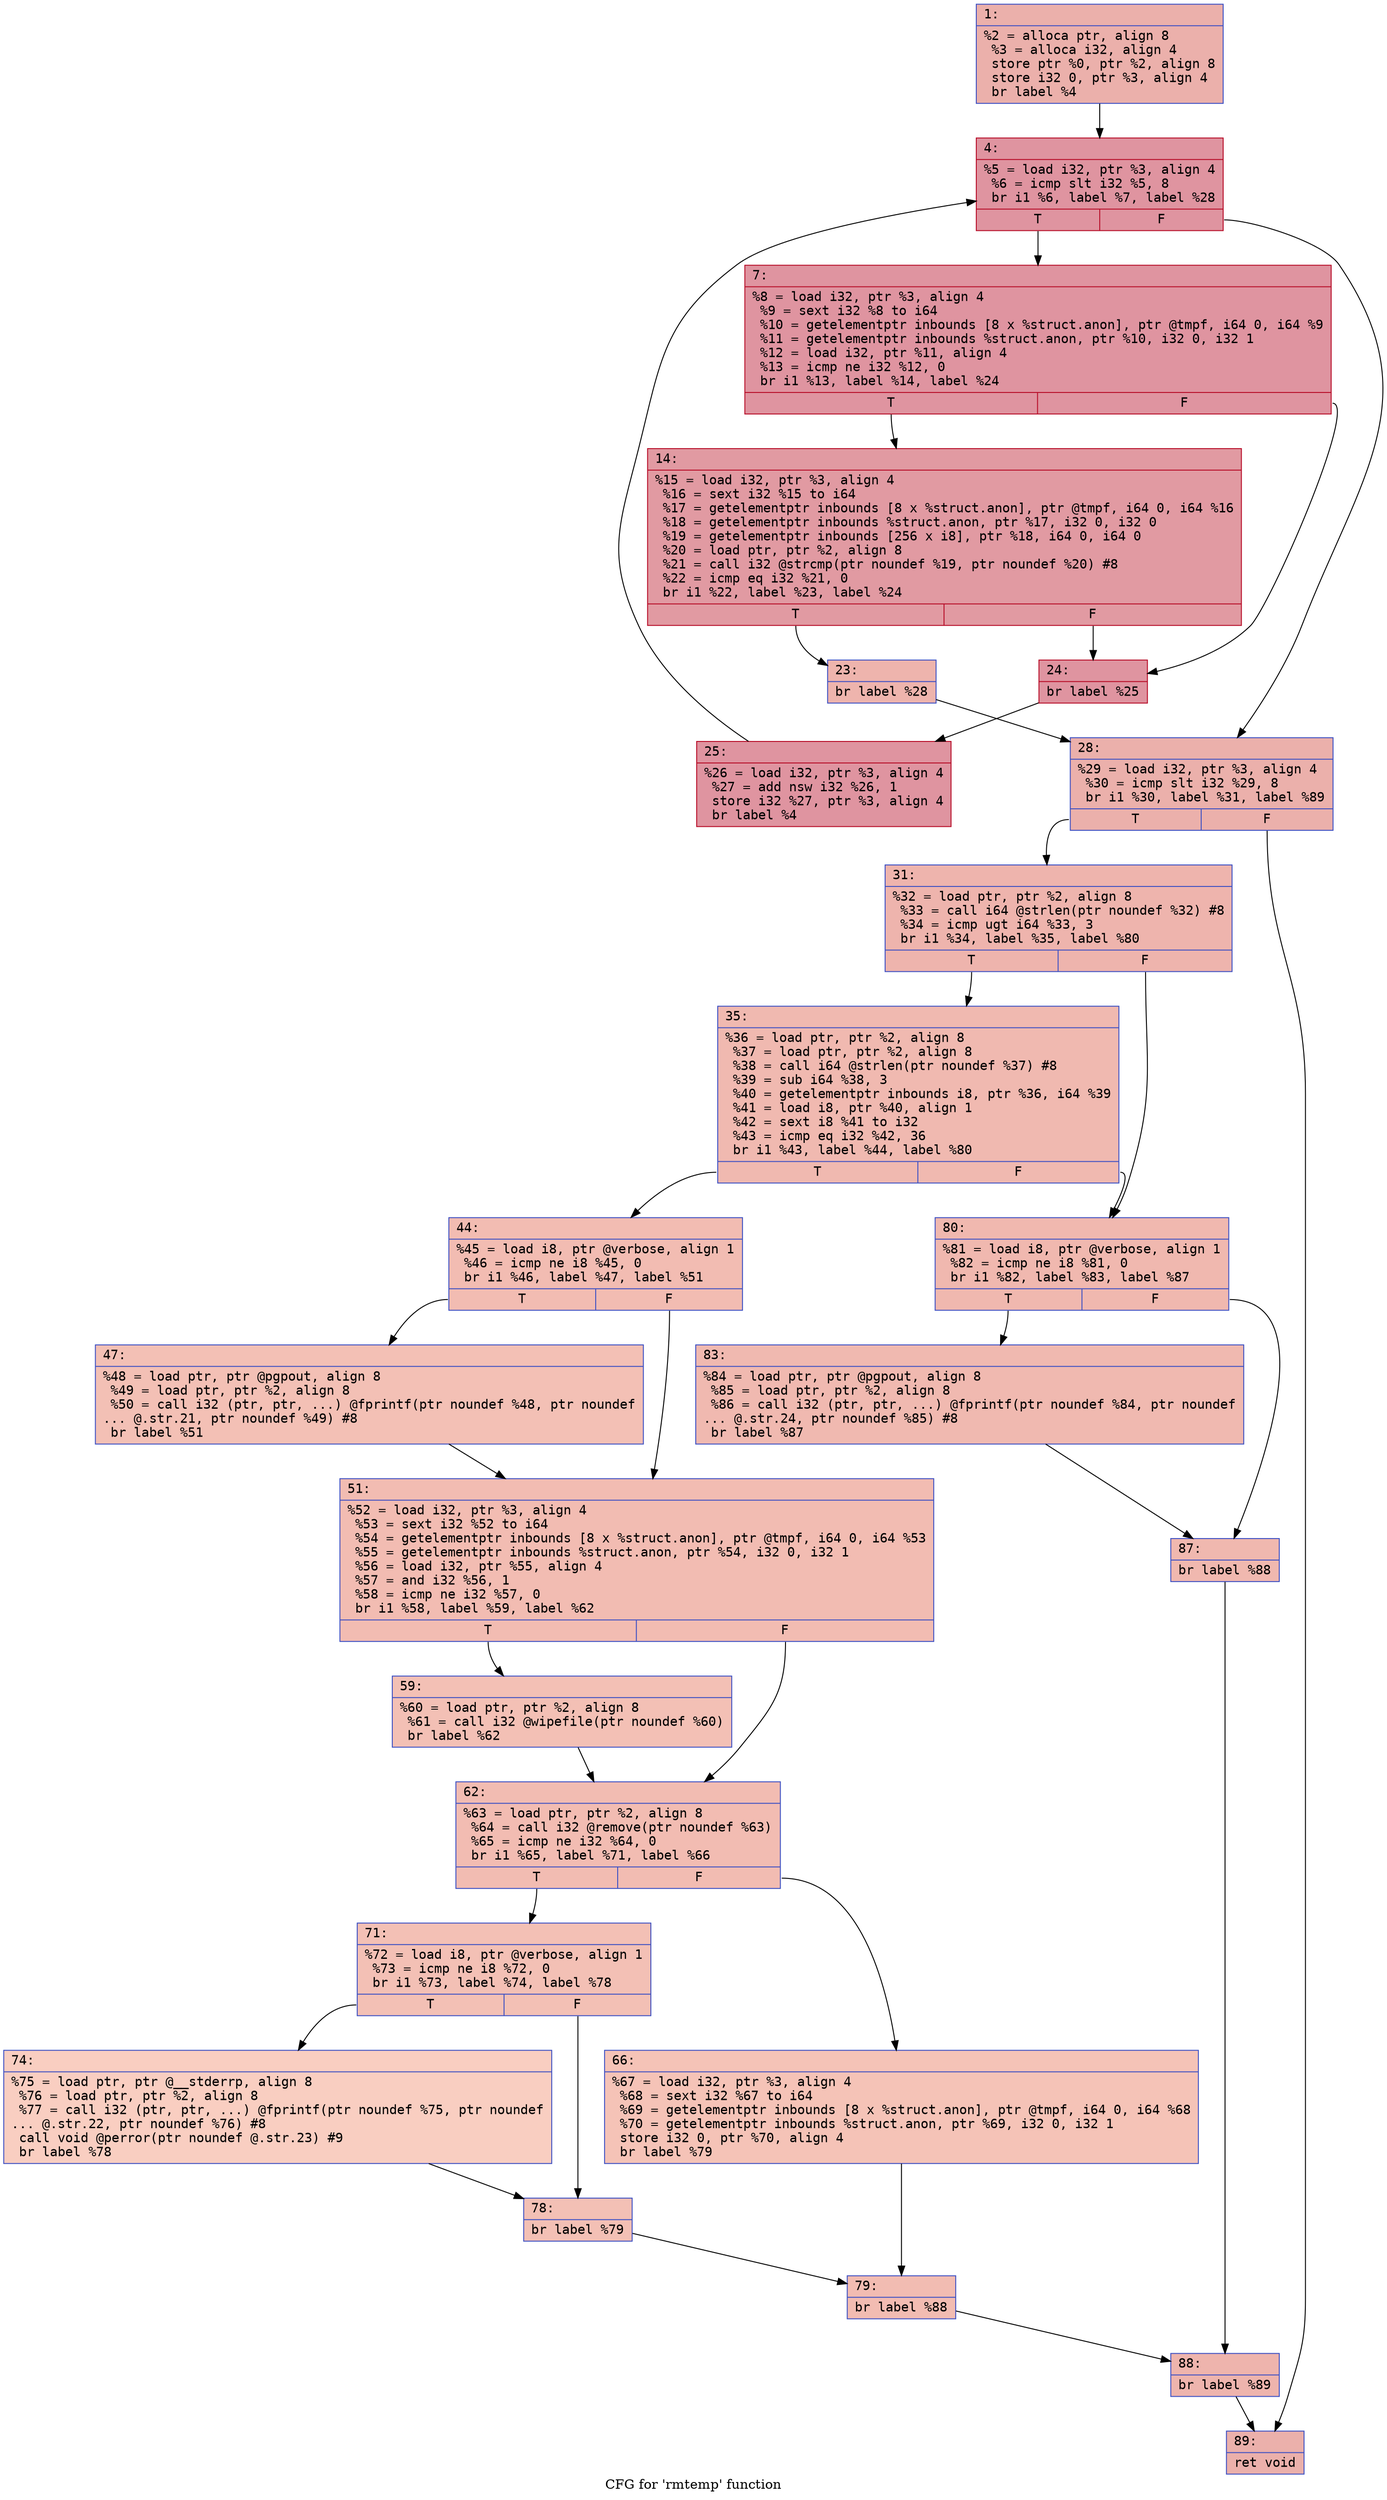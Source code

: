 digraph "CFG for 'rmtemp' function" {
	label="CFG for 'rmtemp' function";

	Node0x60000196c9b0 [shape=record,color="#3d50c3ff", style=filled, fillcolor="#d24b4070" fontname="Courier",label="{1:\l|  %2 = alloca ptr, align 8\l  %3 = alloca i32, align 4\l  store ptr %0, ptr %2, align 8\l  store i32 0, ptr %3, align 4\l  br label %4\l}"];
	Node0x60000196c9b0 -> Node0x60000196ca00[tooltip="1 -> 4\nProbability 100.00%" ];
	Node0x60000196ca00 [shape=record,color="#b70d28ff", style=filled, fillcolor="#b70d2870" fontname="Courier",label="{4:\l|  %5 = load i32, ptr %3, align 4\l  %6 = icmp slt i32 %5, 8\l  br i1 %6, label %7, label %28\l|{<s0>T|<s1>F}}"];
	Node0x60000196ca00:s0 -> Node0x60000196ca50[tooltip="4 -> 7\nProbability 96.88%" ];
	Node0x60000196ca00:s1 -> Node0x60000196cbe0[tooltip="4 -> 28\nProbability 3.12%" ];
	Node0x60000196ca50 [shape=record,color="#b70d28ff", style=filled, fillcolor="#b70d2870" fontname="Courier",label="{7:\l|  %8 = load i32, ptr %3, align 4\l  %9 = sext i32 %8 to i64\l  %10 = getelementptr inbounds [8 x %struct.anon], ptr @tmpf, i64 0, i64 %9\l  %11 = getelementptr inbounds %struct.anon, ptr %10, i32 0, i32 1\l  %12 = load i32, ptr %11, align 4\l  %13 = icmp ne i32 %12, 0\l  br i1 %13, label %14, label %24\l|{<s0>T|<s1>F}}"];
	Node0x60000196ca50:s0 -> Node0x60000196caa0[tooltip="7 -> 14\nProbability 62.50%" ];
	Node0x60000196ca50:s1 -> Node0x60000196cb40[tooltip="7 -> 24\nProbability 37.50%" ];
	Node0x60000196caa0 [shape=record,color="#b70d28ff", style=filled, fillcolor="#bb1b2c70" fontname="Courier",label="{14:\l|  %15 = load i32, ptr %3, align 4\l  %16 = sext i32 %15 to i64\l  %17 = getelementptr inbounds [8 x %struct.anon], ptr @tmpf, i64 0, i64 %16\l  %18 = getelementptr inbounds %struct.anon, ptr %17, i32 0, i32 0\l  %19 = getelementptr inbounds [256 x i8], ptr %18, i64 0, i64 0\l  %20 = load ptr, ptr %2, align 8\l  %21 = call i32 @strcmp(ptr noundef %19, ptr noundef %20) #8\l  %22 = icmp eq i32 %21, 0\l  br i1 %22, label %23, label %24\l|{<s0>T|<s1>F}}"];
	Node0x60000196caa0:s0 -> Node0x60000196caf0[tooltip="14 -> 23\nProbability 3.12%" ];
	Node0x60000196caa0:s1 -> Node0x60000196cb40[tooltip="14 -> 24\nProbability 96.88%" ];
	Node0x60000196caf0 [shape=record,color="#3d50c3ff", style=filled, fillcolor="#d8564670" fontname="Courier",label="{23:\l|  br label %28\l}"];
	Node0x60000196caf0 -> Node0x60000196cbe0[tooltip="23 -> 28\nProbability 100.00%" ];
	Node0x60000196cb40 [shape=record,color="#b70d28ff", style=filled, fillcolor="#b70d2870" fontname="Courier",label="{24:\l|  br label %25\l}"];
	Node0x60000196cb40 -> Node0x60000196cb90[tooltip="24 -> 25\nProbability 100.00%" ];
	Node0x60000196cb90 [shape=record,color="#b70d28ff", style=filled, fillcolor="#b70d2870" fontname="Courier",label="{25:\l|  %26 = load i32, ptr %3, align 4\l  %27 = add nsw i32 %26, 1\l  store i32 %27, ptr %3, align 4\l  br label %4\l}"];
	Node0x60000196cb90 -> Node0x60000196ca00[tooltip="25 -> 4\nProbability 100.00%" ];
	Node0x60000196cbe0 [shape=record,color="#3d50c3ff", style=filled, fillcolor="#d24b4070" fontname="Courier",label="{28:\l|  %29 = load i32, ptr %3, align 4\l  %30 = icmp slt i32 %29, 8\l  br i1 %30, label %31, label %89\l|{<s0>T|<s1>F}}"];
	Node0x60000196cbe0:s0 -> Node0x60000196cc30[tooltip="28 -> 31\nProbability 50.00%" ];
	Node0x60000196cbe0:s1 -> Node0x60000196d130[tooltip="28 -> 89\nProbability 50.00%" ];
	Node0x60000196cc30 [shape=record,color="#3d50c3ff", style=filled, fillcolor="#d8564670" fontname="Courier",label="{31:\l|  %32 = load ptr, ptr %2, align 8\l  %33 = call i64 @strlen(ptr noundef %32) #8\l  %34 = icmp ugt i64 %33, 3\l  br i1 %34, label %35, label %80\l|{<s0>T|<s1>F}}"];
	Node0x60000196cc30:s0 -> Node0x60000196cc80[tooltip="31 -> 35\nProbability 50.00%" ];
	Node0x60000196cc30:s1 -> Node0x60000196cff0[tooltip="31 -> 80\nProbability 50.00%" ];
	Node0x60000196cc80 [shape=record,color="#3d50c3ff", style=filled, fillcolor="#de614d70" fontname="Courier",label="{35:\l|  %36 = load ptr, ptr %2, align 8\l  %37 = load ptr, ptr %2, align 8\l  %38 = call i64 @strlen(ptr noundef %37) #8\l  %39 = sub i64 %38, 3\l  %40 = getelementptr inbounds i8, ptr %36, i64 %39\l  %41 = load i8, ptr %40, align 1\l  %42 = sext i8 %41 to i32\l  %43 = icmp eq i32 %42, 36\l  br i1 %43, label %44, label %80\l|{<s0>T|<s1>F}}"];
	Node0x60000196cc80:s0 -> Node0x60000196ccd0[tooltip="35 -> 44\nProbability 50.00%" ];
	Node0x60000196cc80:s1 -> Node0x60000196cff0[tooltip="35 -> 80\nProbability 50.00%" ];
	Node0x60000196ccd0 [shape=record,color="#3d50c3ff", style=filled, fillcolor="#e1675170" fontname="Courier",label="{44:\l|  %45 = load i8, ptr @verbose, align 1\l  %46 = icmp ne i8 %45, 0\l  br i1 %46, label %47, label %51\l|{<s0>T|<s1>F}}"];
	Node0x60000196ccd0:s0 -> Node0x60000196cd20[tooltip="44 -> 47\nProbability 62.50%" ];
	Node0x60000196ccd0:s1 -> Node0x60000196cd70[tooltip="44 -> 51\nProbability 37.50%" ];
	Node0x60000196cd20 [shape=record,color="#3d50c3ff", style=filled, fillcolor="#e5705870" fontname="Courier",label="{47:\l|  %48 = load ptr, ptr @pgpout, align 8\l  %49 = load ptr, ptr %2, align 8\l  %50 = call i32 (ptr, ptr, ...) @fprintf(ptr noundef %48, ptr noundef\l... @.str.21, ptr noundef %49) #8\l  br label %51\l}"];
	Node0x60000196cd20 -> Node0x60000196cd70[tooltip="47 -> 51\nProbability 100.00%" ];
	Node0x60000196cd70 [shape=record,color="#3d50c3ff", style=filled, fillcolor="#e1675170" fontname="Courier",label="{51:\l|  %52 = load i32, ptr %3, align 4\l  %53 = sext i32 %52 to i64\l  %54 = getelementptr inbounds [8 x %struct.anon], ptr @tmpf, i64 0, i64 %53\l  %55 = getelementptr inbounds %struct.anon, ptr %54, i32 0, i32 1\l  %56 = load i32, ptr %55, align 4\l  %57 = and i32 %56, 1\l  %58 = icmp ne i32 %57, 0\l  br i1 %58, label %59, label %62\l|{<s0>T|<s1>F}}"];
	Node0x60000196cd70:s0 -> Node0x60000196cdc0[tooltip="51 -> 59\nProbability 50.00%" ];
	Node0x60000196cd70:s1 -> Node0x60000196ce10[tooltip="51 -> 62\nProbability 50.00%" ];
	Node0x60000196cdc0 [shape=record,color="#3d50c3ff", style=filled, fillcolor="#e5705870" fontname="Courier",label="{59:\l|  %60 = load ptr, ptr %2, align 8\l  %61 = call i32 @wipefile(ptr noundef %60)\l  br label %62\l}"];
	Node0x60000196cdc0 -> Node0x60000196ce10[tooltip="59 -> 62\nProbability 100.00%" ];
	Node0x60000196ce10 [shape=record,color="#3d50c3ff", style=filled, fillcolor="#e1675170" fontname="Courier",label="{62:\l|  %63 = load ptr, ptr %2, align 8\l  %64 = call i32 @remove(ptr noundef %63)\l  %65 = icmp ne i32 %64, 0\l  br i1 %65, label %71, label %66\l|{<s0>T|<s1>F}}"];
	Node0x60000196ce10:s0 -> Node0x60000196ceb0[tooltip="62 -> 71\nProbability 62.50%" ];
	Node0x60000196ce10:s1 -> Node0x60000196ce60[tooltip="62 -> 66\nProbability 37.50%" ];
	Node0x60000196ce60 [shape=record,color="#3d50c3ff", style=filled, fillcolor="#e8765c70" fontname="Courier",label="{66:\l|  %67 = load i32, ptr %3, align 4\l  %68 = sext i32 %67 to i64\l  %69 = getelementptr inbounds [8 x %struct.anon], ptr @tmpf, i64 0, i64 %68\l  %70 = getelementptr inbounds %struct.anon, ptr %69, i32 0, i32 1\l  store i32 0, ptr %70, align 4\l  br label %79\l}"];
	Node0x60000196ce60 -> Node0x60000196cfa0[tooltip="66 -> 79\nProbability 100.00%" ];
	Node0x60000196ceb0 [shape=record,color="#3d50c3ff", style=filled, fillcolor="#e5705870" fontname="Courier",label="{71:\l|  %72 = load i8, ptr @verbose, align 1\l  %73 = icmp ne i8 %72, 0\l  br i1 %73, label %74, label %78\l|{<s0>T|<s1>F}}"];
	Node0x60000196ceb0:s0 -> Node0x60000196cf00[tooltip="71 -> 74\nProbability 5.88%" ];
	Node0x60000196ceb0:s1 -> Node0x60000196cf50[tooltip="71 -> 78\nProbability 94.12%" ];
	Node0x60000196cf00 [shape=record,color="#3d50c3ff", style=filled, fillcolor="#f2907270" fontname="Courier",label="{74:\l|  %75 = load ptr, ptr @__stderrp, align 8\l  %76 = load ptr, ptr %2, align 8\l  %77 = call i32 (ptr, ptr, ...) @fprintf(ptr noundef %75, ptr noundef\l... @.str.22, ptr noundef %76) #8\l  call void @perror(ptr noundef @.str.23) #9\l  br label %78\l}"];
	Node0x60000196cf00 -> Node0x60000196cf50[tooltip="74 -> 78\nProbability 100.00%" ];
	Node0x60000196cf50 [shape=record,color="#3d50c3ff", style=filled, fillcolor="#e5705870" fontname="Courier",label="{78:\l|  br label %79\l}"];
	Node0x60000196cf50 -> Node0x60000196cfa0[tooltip="78 -> 79\nProbability 100.00%" ];
	Node0x60000196cfa0 [shape=record,color="#3d50c3ff", style=filled, fillcolor="#e1675170" fontname="Courier",label="{79:\l|  br label %88\l}"];
	Node0x60000196cfa0 -> Node0x60000196d0e0[tooltip="79 -> 88\nProbability 100.00%" ];
	Node0x60000196cff0 [shape=record,color="#3d50c3ff", style=filled, fillcolor="#dc5d4a70" fontname="Courier",label="{80:\l|  %81 = load i8, ptr @verbose, align 1\l  %82 = icmp ne i8 %81, 0\l  br i1 %82, label %83, label %87\l|{<s0>T|<s1>F}}"];
	Node0x60000196cff0:s0 -> Node0x60000196d040[tooltip="80 -> 83\nProbability 62.50%" ];
	Node0x60000196cff0:s1 -> Node0x60000196d090[tooltip="80 -> 87\nProbability 37.50%" ];
	Node0x60000196d040 [shape=record,color="#3d50c3ff", style=filled, fillcolor="#de614d70" fontname="Courier",label="{83:\l|  %84 = load ptr, ptr @pgpout, align 8\l  %85 = load ptr, ptr %2, align 8\l  %86 = call i32 (ptr, ptr, ...) @fprintf(ptr noundef %84, ptr noundef\l... @.str.24, ptr noundef %85) #8\l  br label %87\l}"];
	Node0x60000196d040 -> Node0x60000196d090[tooltip="83 -> 87\nProbability 100.00%" ];
	Node0x60000196d090 [shape=record,color="#3d50c3ff", style=filled, fillcolor="#dc5d4a70" fontname="Courier",label="{87:\l|  br label %88\l}"];
	Node0x60000196d090 -> Node0x60000196d0e0[tooltip="87 -> 88\nProbability 100.00%" ];
	Node0x60000196d0e0 [shape=record,color="#3d50c3ff", style=filled, fillcolor="#d8564670" fontname="Courier",label="{88:\l|  br label %89\l}"];
	Node0x60000196d0e0 -> Node0x60000196d130[tooltip="88 -> 89\nProbability 100.00%" ];
	Node0x60000196d130 [shape=record,color="#3d50c3ff", style=filled, fillcolor="#d24b4070" fontname="Courier",label="{89:\l|  ret void\l}"];
}
